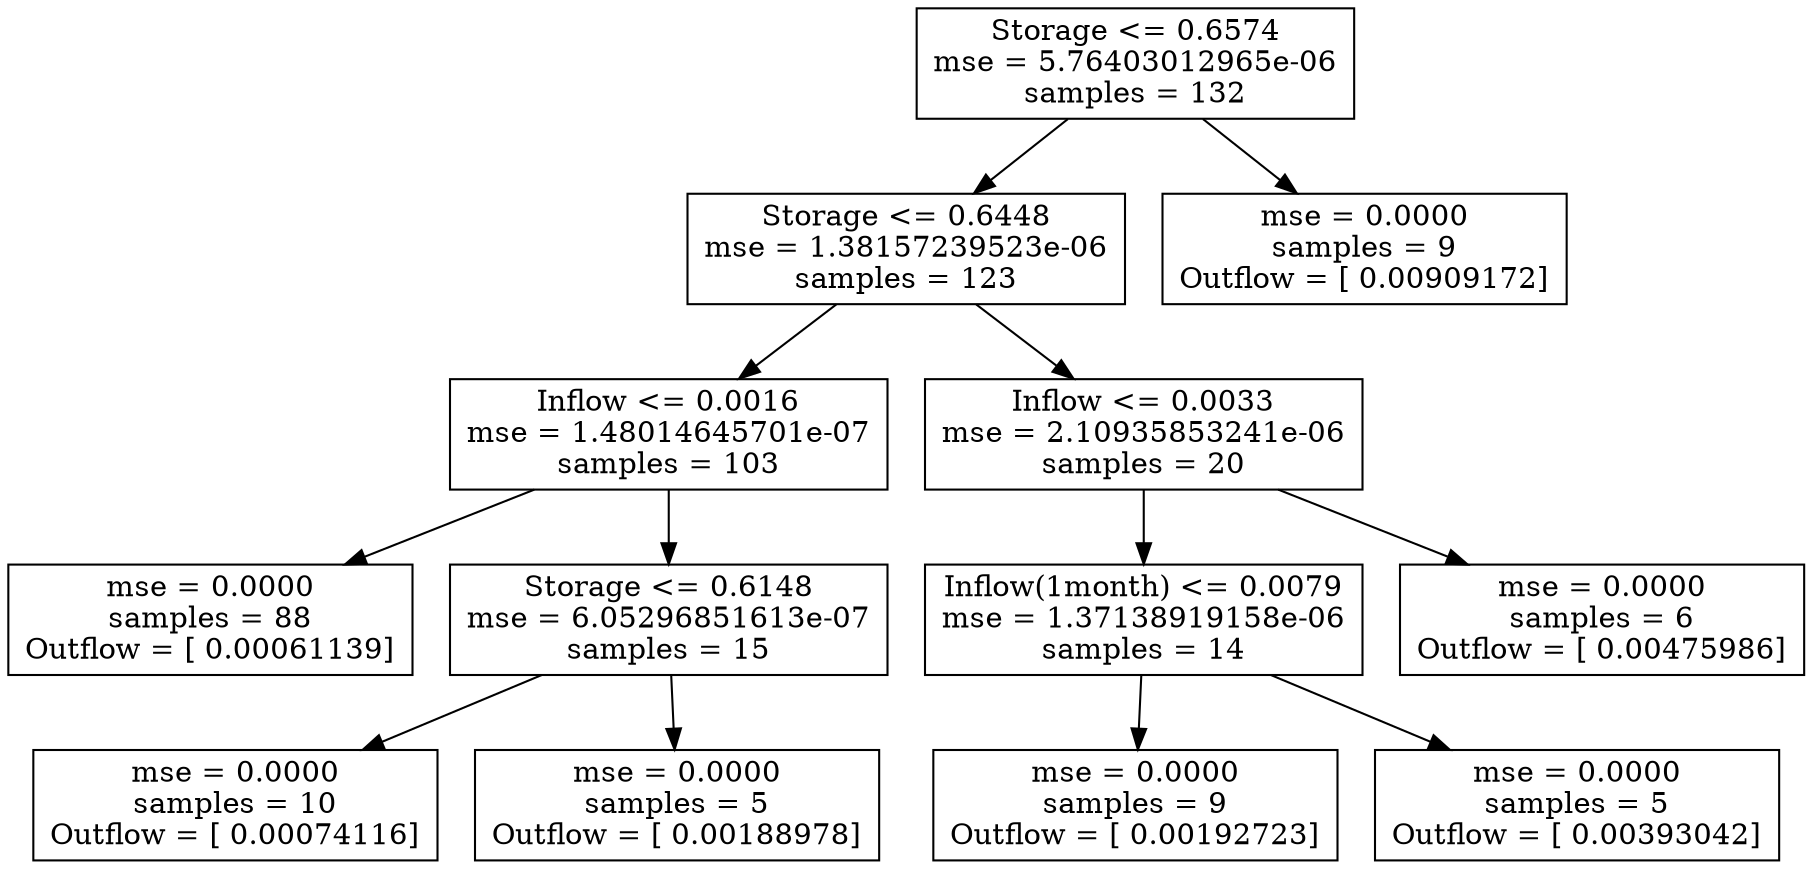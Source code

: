 digraph Tree {
0 [label="Storage <= 0.6574\nmse = 5.76403012965e-06\nsamples = 132", shape="box"] ;
1 [label="Storage <= 0.6448\nmse = 1.38157239523e-06\nsamples = 123", shape="box"] ;
0 -> 1 ;
2 [label="Inflow <= 0.0016\nmse = 1.48014645701e-07\nsamples = 103", shape="box"] ;
1 -> 2 ;
3 [label="mse = 0.0000\nsamples = 88\nOutflow = [ 0.00061139]", shape="box"] ;
2 -> 3 ;
4 [label="Storage <= 0.6148\nmse = 6.05296851613e-07\nsamples = 15", shape="box"] ;
2 -> 4 ;
5 [label="mse = 0.0000\nsamples = 10\nOutflow = [ 0.00074116]", shape="box"] ;
4 -> 5 ;
6 [label="mse = 0.0000\nsamples = 5\nOutflow = [ 0.00188978]", shape="box"] ;
4 -> 6 ;
7 [label="Inflow <= 0.0033\nmse = 2.10935853241e-06\nsamples = 20", shape="box"] ;
1 -> 7 ;
8 [label="Inflow(1month) <= 0.0079\nmse = 1.37138919158e-06\nsamples = 14", shape="box"] ;
7 -> 8 ;
9 [label="mse = 0.0000\nsamples = 9\nOutflow = [ 0.00192723]", shape="box"] ;
8 -> 9 ;
10 [label="mse = 0.0000\nsamples = 5\nOutflow = [ 0.00393042]", shape="box"] ;
8 -> 10 ;
11 [label="mse = 0.0000\nsamples = 6\nOutflow = [ 0.00475986]", shape="box"] ;
7 -> 11 ;
12 [label="mse = 0.0000\nsamples = 9\nOutflow = [ 0.00909172]", shape="box"] ;
0 -> 12 ;
}